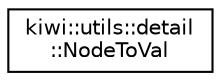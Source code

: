 digraph "Graphical Class Hierarchy"
{
 // LATEX_PDF_SIZE
  edge [fontname="Helvetica",fontsize="10",labelfontname="Helvetica",labelfontsize="10"];
  node [fontname="Helvetica",fontsize="10",shape=record];
  rankdir="LR";
  Node0 [label="kiwi::utils::detail\l::NodeToVal",height=0.2,width=0.4,color="black", fillcolor="white", style="filled",URL="$structkiwi_1_1utils_1_1detail_1_1NodeToVal.html",tooltip=" "];
}
